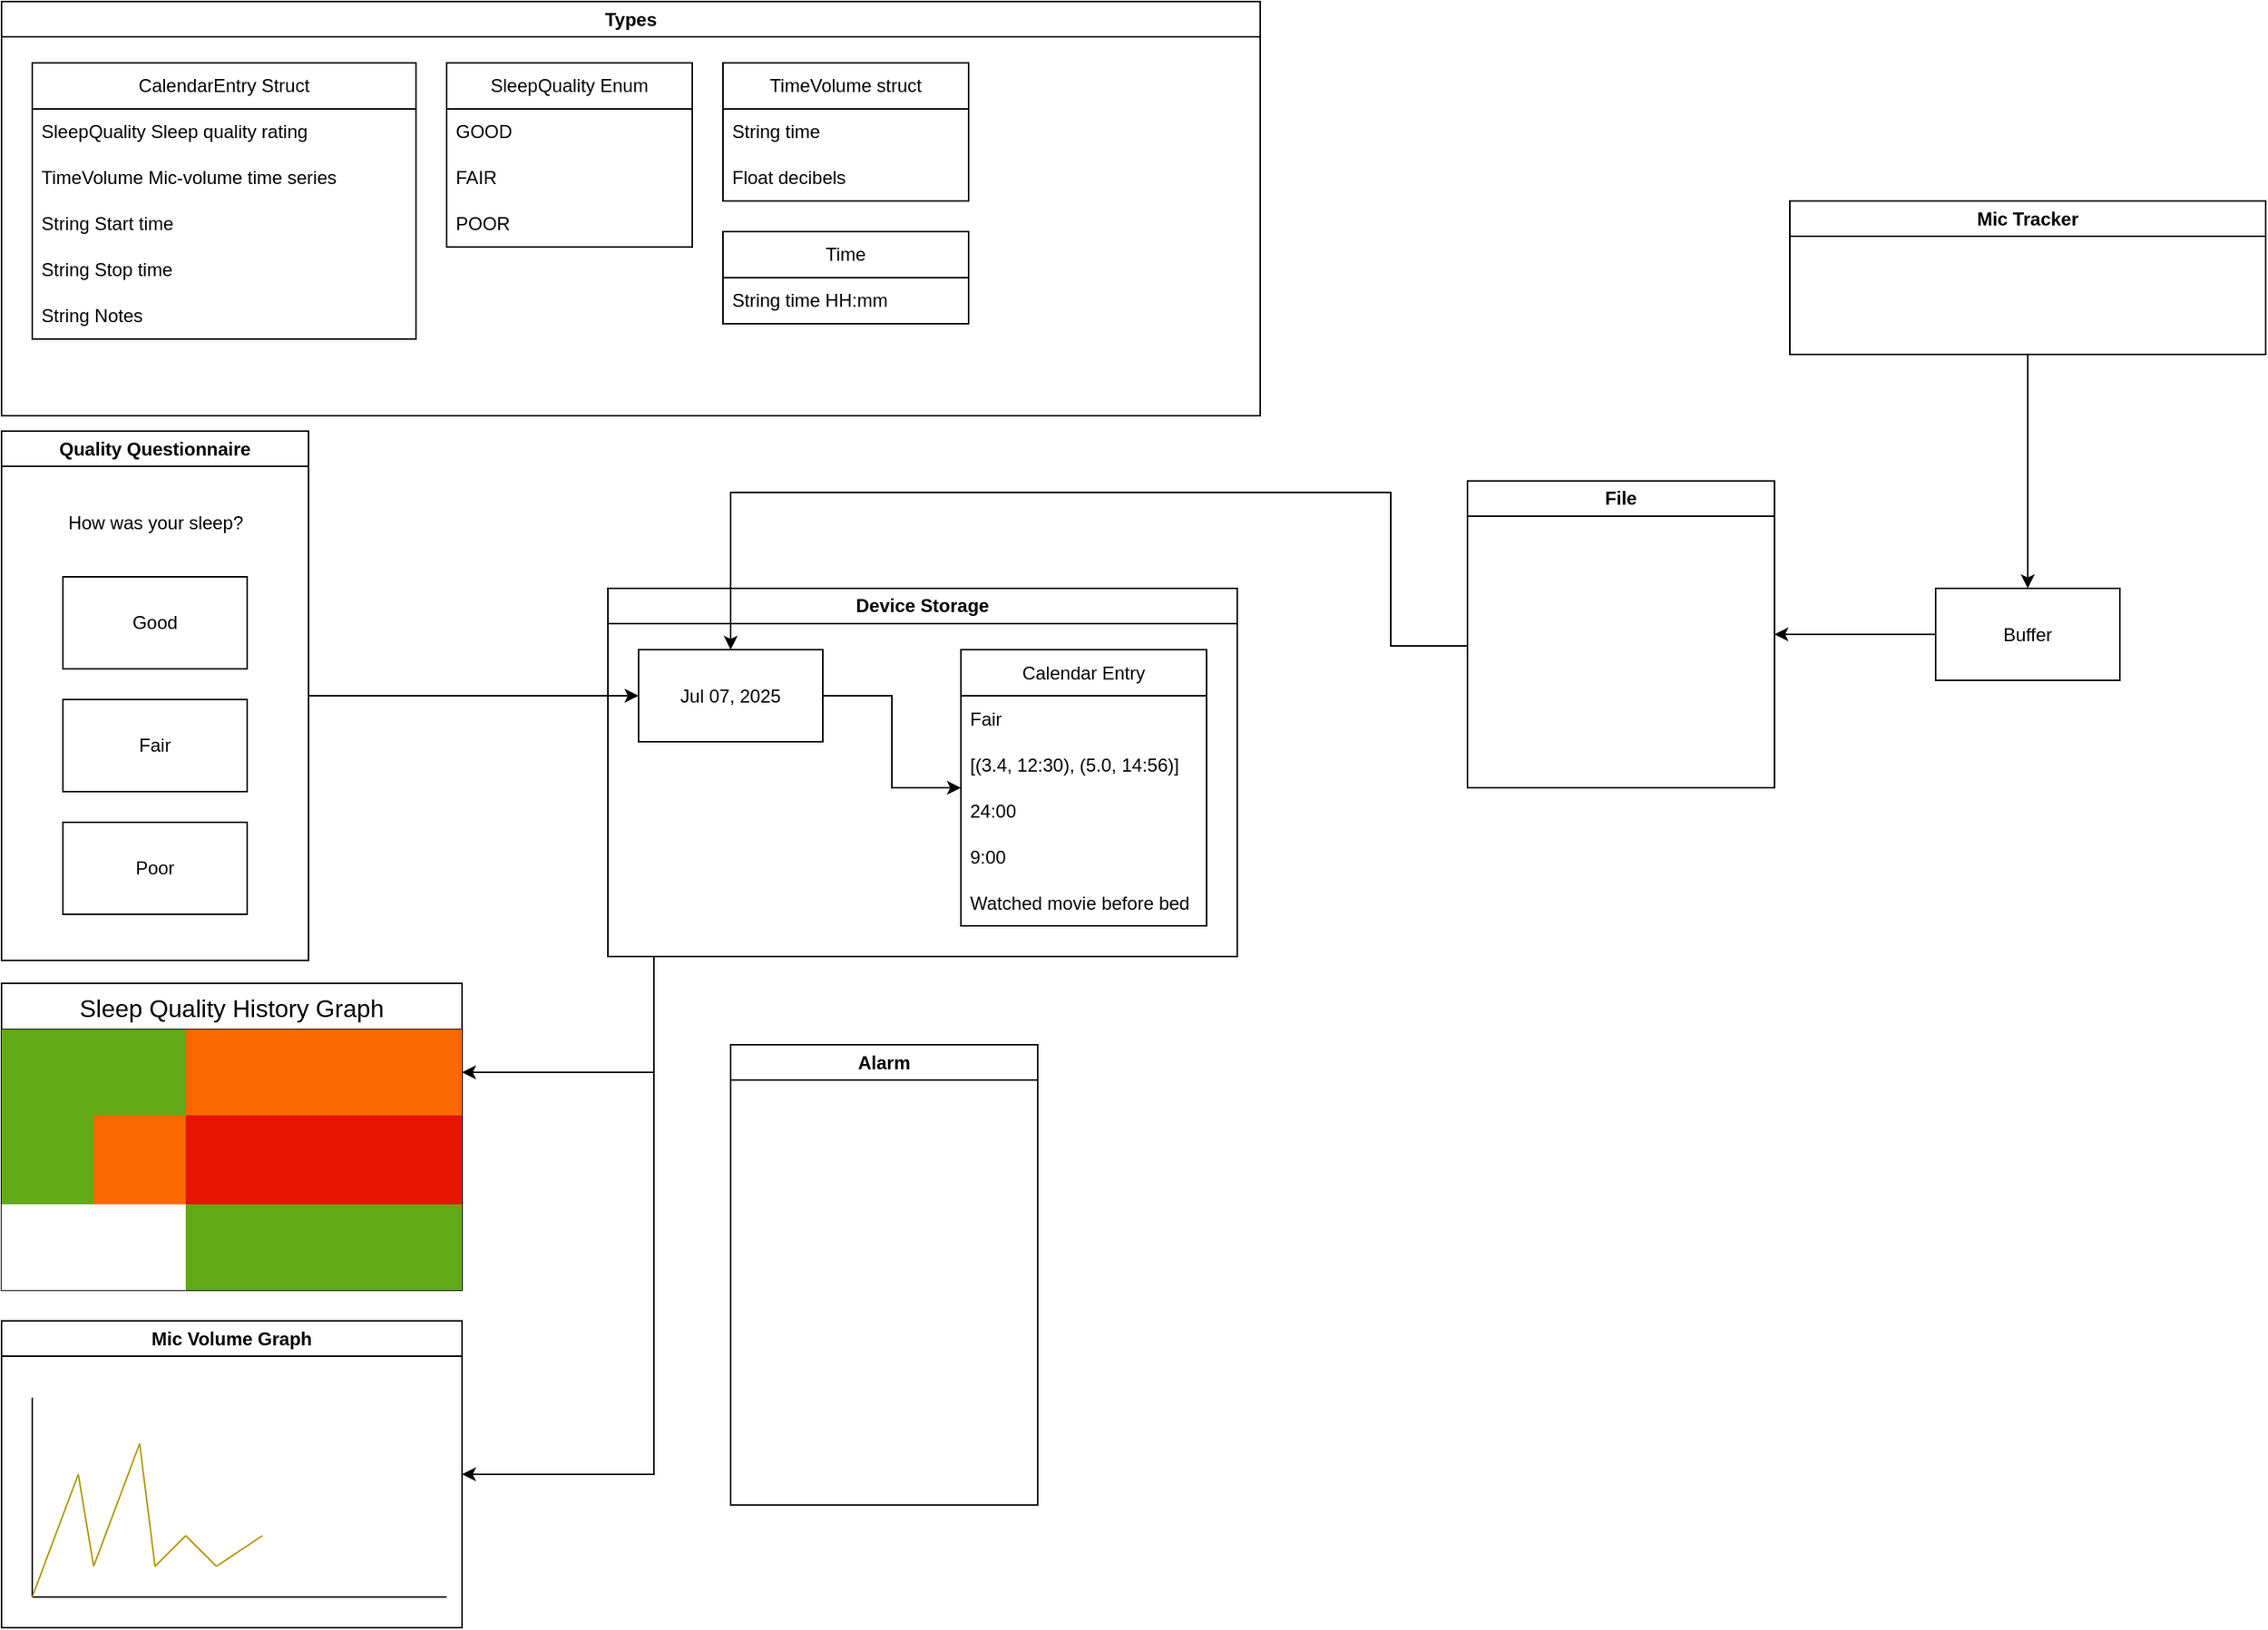 <mxfile version="27.2.0">
  <diagram name="Page-1" id="wCF42y16c2bAOfp6Olp_">
    <mxGraphModel dx="2128" dy="1235" grid="1" gridSize="10" guides="1" tooltips="1" connect="1" arrows="1" fold="1" page="1" pageScale="1" pageWidth="850" pageHeight="1100" math="0" shadow="0">
      <root>
        <mxCell id="0" />
        <mxCell id="1" parent="0" />
        <mxCell id="SmWa2bIY7uFoCX6XC1P2-14" style="edgeStyle=orthogonalEdgeStyle;rounded=0;orthogonalLoop=1;jettySize=auto;html=1;" edge="1" parent="1" source="pQTP1EqQm1EXBX_B9yu7-30" target="pQTP1EqQm1EXBX_B9yu7-51">
          <mxGeometry relative="1" as="geometry">
            <Array as="points">
              <mxPoint x="440" y="708" />
            </Array>
          </mxGeometry>
        </mxCell>
        <mxCell id="SmWa2bIY7uFoCX6XC1P2-22" style="edgeStyle=orthogonalEdgeStyle;rounded=0;orthogonalLoop=1;jettySize=auto;html=1;entryX=1;entryY=0.5;entryDx=0;entryDy=0;" edge="1" parent="1" source="pQTP1EqQm1EXBX_B9yu7-30" target="SmWa2bIY7uFoCX6XC1P2-2">
          <mxGeometry relative="1" as="geometry">
            <Array as="points">
              <mxPoint x="440" y="970" />
            </Array>
          </mxGeometry>
        </mxCell>
        <mxCell id="pQTP1EqQm1EXBX_B9yu7-30" value="Device Storage" style="swimlane;whiteSpace=wrap;html=1;" parent="1" vertex="1">
          <mxGeometry x="410" y="392.5" width="410" height="240" as="geometry" />
        </mxCell>
        <mxCell id="pQTP1EqQm1EXBX_B9yu7-22" value="Jul 07, 2025" style="rounded=0;whiteSpace=wrap;html=1;" parent="pQTP1EqQm1EXBX_B9yu7-30" vertex="1">
          <mxGeometry x="20" y="40" width="120" height="60" as="geometry" />
        </mxCell>
        <mxCell id="pQTP1EqQm1EXBX_B9yu7-23" value="Calendar Entry" style="swimlane;fontStyle=0;childLayout=stackLayout;horizontal=1;startSize=30;horizontalStack=0;resizeParent=1;resizeParentMax=0;resizeLast=0;collapsible=1;marginBottom=0;whiteSpace=wrap;html=1;" parent="pQTP1EqQm1EXBX_B9yu7-30" vertex="1">
          <mxGeometry x="230" y="40" width="160" height="180" as="geometry" />
        </mxCell>
        <mxCell id="pQTP1EqQm1EXBX_B9yu7-24" value="Fair" style="text;strokeColor=none;fillColor=none;align=left;verticalAlign=middle;spacingLeft=4;spacingRight=4;overflow=hidden;points=[[0,0.5],[1,0.5]];portConstraint=eastwest;rotatable=0;whiteSpace=wrap;html=1;" parent="pQTP1EqQm1EXBX_B9yu7-23" vertex="1">
          <mxGeometry y="30" width="160" height="30" as="geometry" />
        </mxCell>
        <mxCell id="pQTP1EqQm1EXBX_B9yu7-25" value="[(3.4, 12:30), (5.0, 14:56)]" style="text;strokeColor=none;fillColor=none;align=left;verticalAlign=middle;spacingLeft=4;spacingRight=4;overflow=hidden;points=[[0,0.5],[1,0.5]];portConstraint=eastwest;rotatable=0;whiteSpace=wrap;html=1;" parent="pQTP1EqQm1EXBX_B9yu7-23" vertex="1">
          <mxGeometry y="60" width="160" height="30" as="geometry" />
        </mxCell>
        <mxCell id="pQTP1EqQm1EXBX_B9yu7-26" value="24:00" style="text;strokeColor=none;fillColor=none;align=left;verticalAlign=middle;spacingLeft=4;spacingRight=4;overflow=hidden;points=[[0,0.5],[1,0.5]];portConstraint=eastwest;rotatable=0;whiteSpace=wrap;html=1;" parent="pQTP1EqQm1EXBX_B9yu7-23" vertex="1">
          <mxGeometry y="90" width="160" height="30" as="geometry" />
        </mxCell>
        <mxCell id="pQTP1EqQm1EXBX_B9yu7-27" value="9:00" style="text;strokeColor=none;fillColor=none;align=left;verticalAlign=middle;spacingLeft=4;spacingRight=4;overflow=hidden;points=[[0,0.5],[1,0.5]];portConstraint=eastwest;rotatable=0;whiteSpace=wrap;html=1;" parent="pQTP1EqQm1EXBX_B9yu7-23" vertex="1">
          <mxGeometry y="120" width="160" height="30" as="geometry" />
        </mxCell>
        <mxCell id="pQTP1EqQm1EXBX_B9yu7-28" value="Watched movie before bed" style="text;strokeColor=none;fillColor=none;align=left;verticalAlign=middle;spacingLeft=4;spacingRight=4;overflow=hidden;points=[[0,0.5],[1,0.5]];portConstraint=eastwest;rotatable=0;whiteSpace=wrap;html=1;" parent="pQTP1EqQm1EXBX_B9yu7-23" vertex="1">
          <mxGeometry y="150" width="160" height="30" as="geometry" />
        </mxCell>
        <mxCell id="pQTP1EqQm1EXBX_B9yu7-29" style="edgeStyle=orthogonalEdgeStyle;rounded=0;orthogonalLoop=1;jettySize=auto;html=1;" parent="pQTP1EqQm1EXBX_B9yu7-30" source="pQTP1EqQm1EXBX_B9yu7-22" target="pQTP1EqQm1EXBX_B9yu7-23" edge="1">
          <mxGeometry relative="1" as="geometry" />
        </mxCell>
        <mxCell id="SmWa2bIY7uFoCX6XC1P2-12" style="edgeStyle=orthogonalEdgeStyle;rounded=0;orthogonalLoop=1;jettySize=auto;html=1;" edge="1" parent="1" source="pQTP1EqQm1EXBX_B9yu7-31" target="pQTP1EqQm1EXBX_B9yu7-22">
          <mxGeometry relative="1" as="geometry" />
        </mxCell>
        <mxCell id="pQTP1EqQm1EXBX_B9yu7-31" value="Quality Questionnaire" style="swimlane;whiteSpace=wrap;html=1;" parent="1" vertex="1">
          <mxGeometry x="15" y="290" width="200" height="345" as="geometry" />
        </mxCell>
        <mxCell id="pQTP1EqQm1EXBX_B9yu7-32" value="Good" style="rounded=0;whiteSpace=wrap;html=1;" parent="pQTP1EqQm1EXBX_B9yu7-31" vertex="1">
          <mxGeometry x="40" y="95" width="120" height="60" as="geometry" />
        </mxCell>
        <mxCell id="pQTP1EqQm1EXBX_B9yu7-35" value="Fair" style="rounded=0;whiteSpace=wrap;html=1;" parent="pQTP1EqQm1EXBX_B9yu7-31" vertex="1">
          <mxGeometry x="40" y="175" width="120" height="60" as="geometry" />
        </mxCell>
        <mxCell id="pQTP1EqQm1EXBX_B9yu7-36" value="Poor" style="rounded=0;whiteSpace=wrap;html=1;" parent="pQTP1EqQm1EXBX_B9yu7-31" vertex="1">
          <mxGeometry x="40" y="255" width="120" height="60" as="geometry" />
        </mxCell>
        <mxCell id="SmWa2bIY7uFoCX6XC1P2-1" value="How was your sleep?" style="text;html=1;align=center;verticalAlign=middle;resizable=0;points=[];autosize=1;strokeColor=none;fillColor=none;" vertex="1" parent="pQTP1EqQm1EXBX_B9yu7-31">
          <mxGeometry x="30" y="45" width="140" height="30" as="geometry" />
        </mxCell>
        <mxCell id="pQTP1EqQm1EXBX_B9yu7-38" value="Types" style="swimlane;whiteSpace=wrap;html=1;" parent="1" vertex="1">
          <mxGeometry x="15" y="10" width="820" height="270" as="geometry" />
        </mxCell>
        <mxCell id="pQTP1EqQm1EXBX_B9yu7-15" value="CalendarEntry Struct" style="swimlane;fontStyle=0;childLayout=stackLayout;horizontal=1;startSize=30;horizontalStack=0;resizeParent=1;resizeParentMax=0;resizeLast=0;collapsible=1;marginBottom=0;whiteSpace=wrap;html=1;" parent="pQTP1EqQm1EXBX_B9yu7-38" vertex="1">
          <mxGeometry x="20" y="40" width="250" height="180" as="geometry" />
        </mxCell>
        <mxCell id="pQTP1EqQm1EXBX_B9yu7-16" value="SleepQuality Sleep quality rating" style="text;strokeColor=none;fillColor=none;align=left;verticalAlign=middle;spacingLeft=4;spacingRight=4;overflow=hidden;points=[[0,0.5],[1,0.5]];portConstraint=eastwest;rotatable=0;whiteSpace=wrap;html=1;" parent="pQTP1EqQm1EXBX_B9yu7-15" vertex="1">
          <mxGeometry y="30" width="250" height="30" as="geometry" />
        </mxCell>
        <mxCell id="pQTP1EqQm1EXBX_B9yu7-17" value="TimeVolume Mic-volume time series" style="text;strokeColor=none;fillColor=none;align=left;verticalAlign=middle;spacingLeft=4;spacingRight=4;overflow=hidden;points=[[0,0.5],[1,0.5]];portConstraint=eastwest;rotatable=0;whiteSpace=wrap;html=1;" parent="pQTP1EqQm1EXBX_B9yu7-15" vertex="1">
          <mxGeometry y="60" width="250" height="30" as="geometry" />
        </mxCell>
        <mxCell id="pQTP1EqQm1EXBX_B9yu7-20" value="String Start time" style="text;strokeColor=none;fillColor=none;align=left;verticalAlign=middle;spacingLeft=4;spacingRight=4;overflow=hidden;points=[[0,0.5],[1,0.5]];portConstraint=eastwest;rotatable=0;whiteSpace=wrap;html=1;" parent="pQTP1EqQm1EXBX_B9yu7-15" vertex="1">
          <mxGeometry y="90" width="250" height="30" as="geometry" />
        </mxCell>
        <mxCell id="pQTP1EqQm1EXBX_B9yu7-19" value="String Stop time" style="text;strokeColor=none;fillColor=none;align=left;verticalAlign=middle;spacingLeft=4;spacingRight=4;overflow=hidden;points=[[0,0.5],[1,0.5]];portConstraint=eastwest;rotatable=0;whiteSpace=wrap;html=1;" parent="pQTP1EqQm1EXBX_B9yu7-15" vertex="1">
          <mxGeometry y="120" width="250" height="30" as="geometry" />
        </mxCell>
        <mxCell id="pQTP1EqQm1EXBX_B9yu7-18" value="String Notes" style="text;strokeColor=none;fillColor=none;align=left;verticalAlign=middle;spacingLeft=4;spacingRight=4;overflow=hidden;points=[[0,0.5],[1,0.5]];portConstraint=eastwest;rotatable=0;whiteSpace=wrap;html=1;" parent="pQTP1EqQm1EXBX_B9yu7-15" vertex="1">
          <mxGeometry y="150" width="250" height="30" as="geometry" />
        </mxCell>
        <mxCell id="pQTP1EqQm1EXBX_B9yu7-39" value="SleepQuality Enum" style="swimlane;fontStyle=0;childLayout=stackLayout;horizontal=1;startSize=30;horizontalStack=0;resizeParent=1;resizeParentMax=0;resizeLast=0;collapsible=1;marginBottom=0;whiteSpace=wrap;html=1;" parent="pQTP1EqQm1EXBX_B9yu7-38" vertex="1">
          <mxGeometry x="290" y="40" width="160" height="120" as="geometry" />
        </mxCell>
        <mxCell id="pQTP1EqQm1EXBX_B9yu7-40" value="GOOD" style="text;strokeColor=none;fillColor=none;align=left;verticalAlign=middle;spacingLeft=4;spacingRight=4;overflow=hidden;points=[[0,0.5],[1,0.5]];portConstraint=eastwest;rotatable=0;whiteSpace=wrap;html=1;" parent="pQTP1EqQm1EXBX_B9yu7-39" vertex="1">
          <mxGeometry y="30" width="160" height="30" as="geometry" />
        </mxCell>
        <mxCell id="pQTP1EqQm1EXBX_B9yu7-41" value="FAIR" style="text;strokeColor=none;fillColor=none;align=left;verticalAlign=middle;spacingLeft=4;spacingRight=4;overflow=hidden;points=[[0,0.5],[1,0.5]];portConstraint=eastwest;rotatable=0;whiteSpace=wrap;html=1;" parent="pQTP1EqQm1EXBX_B9yu7-39" vertex="1">
          <mxGeometry y="60" width="160" height="30" as="geometry" />
        </mxCell>
        <mxCell id="pQTP1EqQm1EXBX_B9yu7-42" value="POOR" style="text;strokeColor=none;fillColor=none;align=left;verticalAlign=middle;spacingLeft=4;spacingRight=4;overflow=hidden;points=[[0,0.5],[1,0.5]];portConstraint=eastwest;rotatable=0;whiteSpace=wrap;html=1;" parent="pQTP1EqQm1EXBX_B9yu7-39" vertex="1">
          <mxGeometry y="90" width="160" height="30" as="geometry" />
        </mxCell>
        <mxCell id="pQTP1EqQm1EXBX_B9yu7-45" value="TimeVolume struct" style="swimlane;fontStyle=0;childLayout=stackLayout;horizontal=1;startSize=30;horizontalStack=0;resizeParent=1;resizeParentMax=0;resizeLast=0;collapsible=1;marginBottom=0;whiteSpace=wrap;html=1;" parent="pQTP1EqQm1EXBX_B9yu7-38" vertex="1">
          <mxGeometry x="470" y="40" width="160" height="90" as="geometry" />
        </mxCell>
        <mxCell id="pQTP1EqQm1EXBX_B9yu7-46" value="String time" style="text;strokeColor=none;fillColor=none;align=left;verticalAlign=middle;spacingLeft=4;spacingRight=4;overflow=hidden;points=[[0,0.5],[1,0.5]];portConstraint=eastwest;rotatable=0;whiteSpace=wrap;html=1;" parent="pQTP1EqQm1EXBX_B9yu7-45" vertex="1">
          <mxGeometry y="30" width="160" height="30" as="geometry" />
        </mxCell>
        <mxCell id="pQTP1EqQm1EXBX_B9yu7-47" value="Float decibels" style="text;strokeColor=none;fillColor=none;align=left;verticalAlign=middle;spacingLeft=4;spacingRight=4;overflow=hidden;points=[[0,0.5],[1,0.5]];portConstraint=eastwest;rotatable=0;whiteSpace=wrap;html=1;" parent="pQTP1EqQm1EXBX_B9yu7-45" vertex="1">
          <mxGeometry y="60" width="160" height="30" as="geometry" />
        </mxCell>
        <mxCell id="SmWa2bIY7uFoCX6XC1P2-19" value="Time" style="swimlane;fontStyle=0;childLayout=stackLayout;horizontal=1;startSize=30;horizontalStack=0;resizeParent=1;resizeParentMax=0;resizeLast=0;collapsible=1;marginBottom=0;whiteSpace=wrap;html=1;" vertex="1" parent="pQTP1EqQm1EXBX_B9yu7-38">
          <mxGeometry x="470" y="150" width="160" height="60" as="geometry" />
        </mxCell>
        <mxCell id="SmWa2bIY7uFoCX6XC1P2-20" value="String time HH:mm" style="text;strokeColor=none;fillColor=none;align=left;verticalAlign=middle;spacingLeft=4;spacingRight=4;overflow=hidden;points=[[0,0.5],[1,0.5]];portConstraint=eastwest;rotatable=0;whiteSpace=wrap;html=1;" vertex="1" parent="SmWa2bIY7uFoCX6XC1P2-19">
          <mxGeometry y="30" width="160" height="30" as="geometry" />
        </mxCell>
        <mxCell id="pQTP1EqQm1EXBX_B9yu7-50" value="Sleep Quality History Graph" style="shape=table;startSize=30;container=1;collapsible=0;childLayout=tableLayout;strokeColor=default;fontSize=16;" parent="1" vertex="1">
          <mxGeometry x="15" y="650" width="300" height="200" as="geometry" />
        </mxCell>
        <mxCell id="pQTP1EqQm1EXBX_B9yu7-51" value="" style="shape=tableRow;horizontal=0;startSize=0;swimlaneHead=0;swimlaneBody=0;strokeColor=inherit;top=0;left=0;bottom=0;right=0;collapsible=0;dropTarget=0;fillColor=none;points=[[0,0.5],[1,0.5]];portConstraint=eastwest;fontSize=16;" parent="pQTP1EqQm1EXBX_B9yu7-50" vertex="1">
          <mxGeometry y="30" width="300" height="56" as="geometry" />
        </mxCell>
        <mxCell id="pQTP1EqQm1EXBX_B9yu7-52" value="" style="shape=partialRectangle;html=1;whiteSpace=wrap;connectable=0;strokeColor=#2D7600;overflow=hidden;fillColor=#60a917;top=0;left=0;bottom=0;right=0;pointerEvents=1;fontSize=16;fontColor=#ffffff;" parent="pQTP1EqQm1EXBX_B9yu7-51" vertex="1">
          <mxGeometry width="60" height="56" as="geometry">
            <mxRectangle width="60" height="56" as="alternateBounds" />
          </mxGeometry>
        </mxCell>
        <mxCell id="pQTP1EqQm1EXBX_B9yu7-53" value="" style="shape=partialRectangle;html=1;whiteSpace=wrap;connectable=0;strokeColor=#2D7600;overflow=hidden;fillColor=#60a917;top=0;left=0;bottom=0;right=0;pointerEvents=1;fontSize=16;fontColor=#ffffff;" parent="pQTP1EqQm1EXBX_B9yu7-51" vertex="1">
          <mxGeometry x="60" width="60" height="56" as="geometry">
            <mxRectangle width="60" height="56" as="alternateBounds" />
          </mxGeometry>
        </mxCell>
        <mxCell id="pQTP1EqQm1EXBX_B9yu7-54" value="" style="shape=partialRectangle;html=1;whiteSpace=wrap;connectable=0;strokeColor=#C73500;overflow=hidden;fillColor=#fa6800;top=0;left=0;bottom=0;right=0;pointerEvents=1;fontSize=16;fontColor=#000000;" parent="pQTP1EqQm1EXBX_B9yu7-51" vertex="1">
          <mxGeometry x="120" width="60" height="56" as="geometry">
            <mxRectangle width="60" height="56" as="alternateBounds" />
          </mxGeometry>
        </mxCell>
        <mxCell id="pQTP1EqQm1EXBX_B9yu7-78" style="shape=partialRectangle;html=1;whiteSpace=wrap;connectable=0;strokeColor=#C73500;overflow=hidden;fillColor=#fa6800;top=0;left=0;bottom=0;right=0;pointerEvents=1;fontSize=16;fontColor=#000000;" parent="pQTP1EqQm1EXBX_B9yu7-51" vertex="1">
          <mxGeometry x="180" width="60" height="56" as="geometry">
            <mxRectangle width="60" height="56" as="alternateBounds" />
          </mxGeometry>
        </mxCell>
        <mxCell id="pQTP1EqQm1EXBX_B9yu7-81" style="shape=partialRectangle;html=1;whiteSpace=wrap;connectable=0;strokeColor=#C73500;overflow=hidden;fillColor=#fa6800;top=0;left=0;bottom=0;right=0;pointerEvents=1;fontSize=16;fontColor=#000000;" parent="pQTP1EqQm1EXBX_B9yu7-51" vertex="1">
          <mxGeometry x="240" width="60" height="56" as="geometry">
            <mxRectangle width="60" height="56" as="alternateBounds" />
          </mxGeometry>
        </mxCell>
        <mxCell id="pQTP1EqQm1EXBX_B9yu7-55" value="" style="shape=tableRow;horizontal=0;startSize=0;swimlaneHead=0;swimlaneBody=0;strokeColor=inherit;top=0;left=0;bottom=0;right=0;collapsible=0;dropTarget=0;fillColor=none;points=[[0,0.5],[1,0.5]];portConstraint=eastwest;fontSize=16;" parent="pQTP1EqQm1EXBX_B9yu7-50" vertex="1">
          <mxGeometry y="86" width="300" height="58" as="geometry" />
        </mxCell>
        <mxCell id="pQTP1EqQm1EXBX_B9yu7-56" value="" style="shape=partialRectangle;html=1;whiteSpace=wrap;connectable=0;strokeColor=#2D7600;overflow=hidden;fillColor=#60a917;top=0;left=0;bottom=0;right=0;pointerEvents=1;fontSize=16;fontColor=#ffffff;" parent="pQTP1EqQm1EXBX_B9yu7-55" vertex="1">
          <mxGeometry width="60" height="58" as="geometry">
            <mxRectangle width="60" height="58" as="alternateBounds" />
          </mxGeometry>
        </mxCell>
        <mxCell id="pQTP1EqQm1EXBX_B9yu7-57" value="" style="shape=partialRectangle;html=1;whiteSpace=wrap;connectable=0;strokeColor=#C73500;overflow=hidden;fillColor=#fa6800;top=0;left=0;bottom=0;right=0;pointerEvents=1;fontSize=16;fontColor=#000000;" parent="pQTP1EqQm1EXBX_B9yu7-55" vertex="1">
          <mxGeometry x="60" width="60" height="58" as="geometry">
            <mxRectangle width="60" height="58" as="alternateBounds" />
          </mxGeometry>
        </mxCell>
        <mxCell id="pQTP1EqQm1EXBX_B9yu7-58" value="" style="shape=partialRectangle;html=1;whiteSpace=wrap;connectable=0;strokeColor=light-dark(#B20000,#FF4141);overflow=hidden;fillColor=light-dark(#E51400,#FF4141);top=0;left=0;bottom=0;right=0;pointerEvents=1;fontSize=16;fontColor=#ffffff;" parent="pQTP1EqQm1EXBX_B9yu7-55" vertex="1">
          <mxGeometry x="120" width="60" height="58" as="geometry">
            <mxRectangle width="60" height="58" as="alternateBounds" />
          </mxGeometry>
        </mxCell>
        <mxCell id="pQTP1EqQm1EXBX_B9yu7-79" style="shape=partialRectangle;html=1;whiteSpace=wrap;connectable=0;strokeColor=light-dark(#B20000,#FF4141);overflow=hidden;fillColor=light-dark(#E51400,#FF4141);top=0;left=0;bottom=0;right=0;pointerEvents=1;fontSize=16;fontColor=#ffffff;" parent="pQTP1EqQm1EXBX_B9yu7-55" vertex="1">
          <mxGeometry x="180" width="60" height="58" as="geometry">
            <mxRectangle width="60" height="58" as="alternateBounds" />
          </mxGeometry>
        </mxCell>
        <mxCell id="pQTP1EqQm1EXBX_B9yu7-82" style="shape=partialRectangle;html=1;whiteSpace=wrap;connectable=0;strokeColor=light-dark(#B20000,#FF4141);overflow=hidden;fillColor=light-dark(#E51400,#FF4141);top=0;left=0;bottom=0;right=0;pointerEvents=1;fontSize=16;fontColor=#ffffff;" parent="pQTP1EqQm1EXBX_B9yu7-55" vertex="1">
          <mxGeometry x="240" width="60" height="58" as="geometry">
            <mxRectangle width="60" height="58" as="alternateBounds" />
          </mxGeometry>
        </mxCell>
        <mxCell id="pQTP1EqQm1EXBX_B9yu7-59" value="" style="shape=tableRow;horizontal=0;startSize=0;swimlaneHead=0;swimlaneBody=0;strokeColor=inherit;top=0;left=0;bottom=0;right=0;collapsible=0;dropTarget=0;fillColor=none;points=[[0,0.5],[1,0.5]];portConstraint=eastwest;fontSize=16;" parent="pQTP1EqQm1EXBX_B9yu7-50" vertex="1">
          <mxGeometry y="144" width="300" height="56" as="geometry" />
        </mxCell>
        <mxCell id="pQTP1EqQm1EXBX_B9yu7-60" value="" style="shape=partialRectangle;html=1;whiteSpace=wrap;connectable=0;strokeColor=inherit;overflow=hidden;fillColor=light-dark(#FFFFFF,#FF4141);top=0;left=0;bottom=0;right=0;pointerEvents=1;fontSize=16;" parent="pQTP1EqQm1EXBX_B9yu7-59" vertex="1">
          <mxGeometry width="60" height="56" as="geometry">
            <mxRectangle width="60" height="56" as="alternateBounds" />
          </mxGeometry>
        </mxCell>
        <mxCell id="pQTP1EqQm1EXBX_B9yu7-61" value="" style="shape=partialRectangle;html=1;whiteSpace=wrap;connectable=0;strokeColor=inherit;overflow=hidden;fillColor=light-dark(#FFFFFF,#FF4141);top=0;left=0;bottom=0;right=0;pointerEvents=1;fontSize=16;" parent="pQTP1EqQm1EXBX_B9yu7-59" vertex="1">
          <mxGeometry x="60" width="60" height="56" as="geometry">
            <mxRectangle width="60" height="56" as="alternateBounds" />
          </mxGeometry>
        </mxCell>
        <mxCell id="pQTP1EqQm1EXBX_B9yu7-62" value="" style="shape=partialRectangle;html=1;whiteSpace=wrap;connectable=0;strokeColor=#2D7600;overflow=hidden;fillColor=#60a917;top=0;left=0;bottom=0;right=0;pointerEvents=1;fontSize=16;fontColor=#ffffff;" parent="pQTP1EqQm1EXBX_B9yu7-59" vertex="1">
          <mxGeometry x="120" width="60" height="56" as="geometry">
            <mxRectangle width="60" height="56" as="alternateBounds" />
          </mxGeometry>
        </mxCell>
        <mxCell id="pQTP1EqQm1EXBX_B9yu7-80" style="shape=partialRectangle;html=1;whiteSpace=wrap;connectable=0;strokeColor=#2D7600;overflow=hidden;fillColor=#60a917;top=0;left=0;bottom=0;right=0;pointerEvents=1;fontSize=16;fontColor=#ffffff;" parent="pQTP1EqQm1EXBX_B9yu7-59" vertex="1">
          <mxGeometry x="180" width="60" height="56" as="geometry">
            <mxRectangle width="60" height="56" as="alternateBounds" />
          </mxGeometry>
        </mxCell>
        <mxCell id="pQTP1EqQm1EXBX_B9yu7-83" style="shape=partialRectangle;html=1;whiteSpace=wrap;connectable=0;strokeColor=#2D7600;overflow=hidden;fillColor=#60a917;top=0;left=0;bottom=0;right=0;pointerEvents=1;fontSize=16;fontColor=#ffffff;" parent="pQTP1EqQm1EXBX_B9yu7-59" vertex="1">
          <mxGeometry x="240" width="60" height="56" as="geometry">
            <mxRectangle width="60" height="56" as="alternateBounds" />
          </mxGeometry>
        </mxCell>
        <mxCell id="SmWa2bIY7uFoCX6XC1P2-2" value="Mic Volume Graph" style="swimlane;whiteSpace=wrap;html=1;" vertex="1" parent="1">
          <mxGeometry x="15" y="870" width="300" height="200" as="geometry" />
        </mxCell>
        <mxCell id="SmWa2bIY7uFoCX6XC1P2-3" value="" style="endArrow=none;html=1;rounded=0;" edge="1" parent="SmWa2bIY7uFoCX6XC1P2-2">
          <mxGeometry width="50" height="50" relative="1" as="geometry">
            <mxPoint x="20" y="180" as="sourcePoint" />
            <mxPoint x="290" y="180" as="targetPoint" />
          </mxGeometry>
        </mxCell>
        <mxCell id="SmWa2bIY7uFoCX6XC1P2-4" value="" style="endArrow=none;html=1;rounded=0;" edge="1" parent="SmWa2bIY7uFoCX6XC1P2-2">
          <mxGeometry width="50" height="50" relative="1" as="geometry">
            <mxPoint x="20" y="180" as="sourcePoint" />
            <mxPoint x="20" y="50" as="targetPoint" />
          </mxGeometry>
        </mxCell>
        <mxCell id="SmWa2bIY7uFoCX6XC1P2-5" value="" style="endArrow=none;html=1;rounded=0;fillColor=#e3c800;strokeColor=#B09500;" edge="1" parent="SmWa2bIY7uFoCX6XC1P2-2">
          <mxGeometry width="50" height="50" relative="1" as="geometry">
            <mxPoint x="20" y="180" as="sourcePoint" />
            <mxPoint x="50" y="100" as="targetPoint" />
          </mxGeometry>
        </mxCell>
        <mxCell id="SmWa2bIY7uFoCX6XC1P2-6" value="" style="endArrow=none;html=1;rounded=0;fillColor=#e3c800;strokeColor=#B09500;" edge="1" parent="SmWa2bIY7uFoCX6XC1P2-2">
          <mxGeometry width="50" height="50" relative="1" as="geometry">
            <mxPoint x="60" y="160" as="sourcePoint" />
            <mxPoint x="50" y="100" as="targetPoint" />
          </mxGeometry>
        </mxCell>
        <mxCell id="SmWa2bIY7uFoCX6XC1P2-7" value="" style="endArrow=none;html=1;rounded=0;fillColor=#e3c800;strokeColor=#B09500;" edge="1" parent="SmWa2bIY7uFoCX6XC1P2-2">
          <mxGeometry width="50" height="50" relative="1" as="geometry">
            <mxPoint x="60" y="160" as="sourcePoint" />
            <mxPoint x="90" y="80" as="targetPoint" />
          </mxGeometry>
        </mxCell>
        <mxCell id="SmWa2bIY7uFoCX6XC1P2-8" value="" style="endArrow=none;html=1;rounded=0;fillColor=#e3c800;strokeColor=#B09500;" edge="1" parent="SmWa2bIY7uFoCX6XC1P2-2">
          <mxGeometry width="50" height="50" relative="1" as="geometry">
            <mxPoint x="100" y="160" as="sourcePoint" />
            <mxPoint x="90" y="80" as="targetPoint" />
          </mxGeometry>
        </mxCell>
        <mxCell id="SmWa2bIY7uFoCX6XC1P2-9" value="" style="endArrow=none;html=1;rounded=0;fillColor=#e3c800;strokeColor=#B09500;" edge="1" parent="SmWa2bIY7uFoCX6XC1P2-2">
          <mxGeometry width="50" height="50" relative="1" as="geometry">
            <mxPoint x="100" y="160" as="sourcePoint" />
            <mxPoint x="120" y="140" as="targetPoint" />
          </mxGeometry>
        </mxCell>
        <mxCell id="SmWa2bIY7uFoCX6XC1P2-10" value="" style="endArrow=none;html=1;rounded=0;fillColor=#e3c800;strokeColor=#B09500;" edge="1" parent="SmWa2bIY7uFoCX6XC1P2-2">
          <mxGeometry width="50" height="50" relative="1" as="geometry">
            <mxPoint x="140" y="160" as="sourcePoint" />
            <mxPoint x="120" y="140" as="targetPoint" />
          </mxGeometry>
        </mxCell>
        <mxCell id="SmWa2bIY7uFoCX6XC1P2-11" value="" style="endArrow=none;html=1;rounded=0;fillColor=#e3c800;strokeColor=#B09500;" edge="1" parent="SmWa2bIY7uFoCX6XC1P2-2">
          <mxGeometry width="50" height="50" relative="1" as="geometry">
            <mxPoint x="170" y="140" as="sourcePoint" />
            <mxPoint x="140" y="160" as="targetPoint" />
          </mxGeometry>
        </mxCell>
        <mxCell id="SmWa2bIY7uFoCX6XC1P2-25" style="edgeStyle=orthogonalEdgeStyle;rounded=0;orthogonalLoop=1;jettySize=auto;html=1;" edge="1" parent="1" source="SmWa2bIY7uFoCX6XC1P2-17" target="SmWa2bIY7uFoCX6XC1P2-24">
          <mxGeometry relative="1" as="geometry" />
        </mxCell>
        <mxCell id="SmWa2bIY7uFoCX6XC1P2-17" value="Mic Tracker" style="swimlane;whiteSpace=wrap;html=1;startSize=23;" vertex="1" parent="1">
          <mxGeometry x="1180" y="140" width="310" height="100" as="geometry" />
        </mxCell>
        <mxCell id="SmWa2bIY7uFoCX6XC1P2-27" style="edgeStyle=orthogonalEdgeStyle;rounded=0;orthogonalLoop=1;jettySize=auto;html=1;" edge="1" parent="1" source="SmWa2bIY7uFoCX6XC1P2-24" target="SmWa2bIY7uFoCX6XC1P2-26">
          <mxGeometry relative="1" as="geometry" />
        </mxCell>
        <mxCell id="SmWa2bIY7uFoCX6XC1P2-24" value="Buffer" style="rounded=0;whiteSpace=wrap;html=1;" vertex="1" parent="1">
          <mxGeometry x="1275" y="392.5" width="120" height="60" as="geometry" />
        </mxCell>
        <mxCell id="SmWa2bIY7uFoCX6XC1P2-31" style="edgeStyle=orthogonalEdgeStyle;rounded=0;orthogonalLoop=1;jettySize=auto;html=1;" edge="1" parent="1" source="SmWa2bIY7uFoCX6XC1P2-26" target="pQTP1EqQm1EXBX_B9yu7-22">
          <mxGeometry relative="1" as="geometry">
            <Array as="points">
              <mxPoint x="920" y="430" />
              <mxPoint x="920" y="330" />
              <mxPoint x="490" y="330" />
            </Array>
          </mxGeometry>
        </mxCell>
        <mxCell id="SmWa2bIY7uFoCX6XC1P2-26" value="File" style="swimlane;whiteSpace=wrap;html=1;" vertex="1" parent="1">
          <mxGeometry x="970" y="322.5" width="200" height="200" as="geometry" />
        </mxCell>
        <mxCell id="SmWa2bIY7uFoCX6XC1P2-32" value="Alarm" style="swimlane;whiteSpace=wrap;html=1;startSize=23;" vertex="1" parent="1">
          <mxGeometry x="490" y="690" width="200" height="300" as="geometry" />
        </mxCell>
      </root>
    </mxGraphModel>
  </diagram>
</mxfile>
